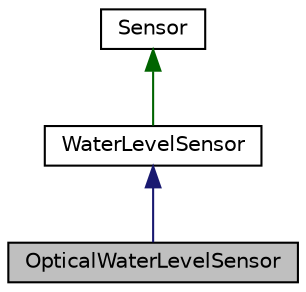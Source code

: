 digraph "OpticalWaterLevelSensor"
{
 // LATEX_PDF_SIZE
  edge [fontname="Helvetica",fontsize="10",labelfontname="Helvetica",labelfontsize="10"];
  node [fontname="Helvetica",fontsize="10",shape=record];
  Node1 [label="OpticalWaterLevelSensor",height=0.2,width=0.4,color="black", fillcolor="grey75", style="filled", fontcolor="black",tooltip=" "];
  Node2 -> Node1 [dir="back",color="midnightblue",fontsize="10",style="solid",fontname="Helvetica"];
  Node2 [label="WaterLevelSensor",height=0.2,width=0.4,color="black", fillcolor="white", style="filled",URL="$class_water_level_sensor.html",tooltip=" "];
  Node3 -> Node2 [dir="back",color="darkgreen",fontsize="10",style="solid",fontname="Helvetica"];
  Node3 [label="Sensor",height=0.2,width=0.4,color="black", fillcolor="white", style="filled",URL="$class_sensor.html",tooltip=" "];
}
